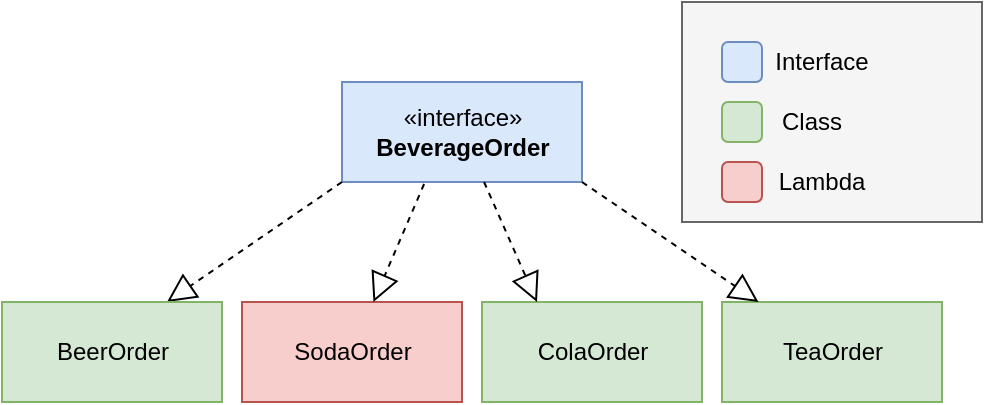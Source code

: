 <mxfile version="14.9.7" type="device"><diagram id="-R7vkrmUvVen9mCElHBk" name="Page-1"><mxGraphModel dx="2062" dy="1072" grid="1" gridSize="10" guides="1" tooltips="1" connect="1" arrows="1" fold="1" page="1" pageScale="1" pageWidth="850" pageHeight="1100" math="0" shadow="0"><root><mxCell id="0"/><mxCell id="1" parent="0"/><mxCell id="bcC4uq6AowfDv3pyEYOw-1" value="«interface»&lt;br&gt;&lt;b&gt;BeverageOrder&lt;/b&gt;" style="html=1;fillColor=#dae8fc;strokeColor=#6c8ebf;" parent="1" vertex="1"><mxGeometry x="370" y="130" width="120" height="50" as="geometry"/></mxCell><mxCell id="bcC4uq6AowfDv3pyEYOw-4" value="Beer" style="html=1;" parent="1" vertex="1"><mxGeometry x="200" y="240" width="110" height="50" as="geometry"/></mxCell><mxCell id="bcC4uq6AowfDv3pyEYOw-5" value="ColaOrder" style="html=1;fillColor=#d5e8d4;strokeColor=#82b366;" parent="1" vertex="1"><mxGeometry x="440" y="240" width="110" height="50" as="geometry"/></mxCell><mxCell id="bcC4uq6AowfDv3pyEYOw-6" value="SodaOrder" style="html=1;fillColor=#f8cecc;strokeColor=#b85450;" parent="1" vertex="1"><mxGeometry x="320" y="240" width="110" height="50" as="geometry"/></mxCell><mxCell id="bcC4uq6AowfDv3pyEYOw-9" value="TeaOrder" style="html=1;fillColor=#d5e8d4;strokeColor=#82b366;" parent="1" vertex="1"><mxGeometry x="560" y="240" width="110" height="50" as="geometry"/></mxCell><mxCell id="bcC4uq6AowfDv3pyEYOw-11" value="" style="endArrow=block;dashed=1;endFill=0;endSize=12;html=1;exitX=0;exitY=1;exitDx=0;exitDy=0;entryX=0.75;entryY=0;entryDx=0;entryDy=0;" parent="1" source="bcC4uq6AowfDv3pyEYOw-1" target="bcC4uq6AowfDv3pyEYOw-21" edge="1"><mxGeometry width="160" relative="1" as="geometry"><mxPoint x="480" y="420" as="sourcePoint"/><mxPoint x="460" y="100" as="targetPoint"/></mxGeometry></mxCell><mxCell id="bcC4uq6AowfDv3pyEYOw-12" value="" style="endArrow=block;dashed=1;endFill=0;endSize=12;html=1;exitX=1;exitY=1;exitDx=0;exitDy=0;" parent="1" source="bcC4uq6AowfDv3pyEYOw-1" target="bcC4uq6AowfDv3pyEYOw-9" edge="1"><mxGeometry width="160" relative="1" as="geometry"><mxPoint x="540" y="30" as="sourcePoint"/><mxPoint x="670" y="100" as="targetPoint"/></mxGeometry></mxCell><mxCell id="bcC4uq6AowfDv3pyEYOw-21" value="BeerOrder" style="html=1;fillColor=#d5e8d4;strokeColor=#82b366;" parent="1" vertex="1"><mxGeometry x="200" y="240" width="110" height="50" as="geometry"/></mxCell><mxCell id="bcC4uq6AowfDv3pyEYOw-35" value="" style="group" parent="1" vertex="1" connectable="0"><mxGeometry x="540" y="90" width="150" height="110" as="geometry"/></mxCell><mxCell id="bcC4uq6AowfDv3pyEYOw-34" value="" style="rounded=0;whiteSpace=wrap;html=1;fillColor=#f5f5f5;strokeColor=#666666;fontColor=#333333;" parent="bcC4uq6AowfDv3pyEYOw-35" vertex="1"><mxGeometry width="150" height="110" as="geometry"/></mxCell><mxCell id="bcC4uq6AowfDv3pyEYOw-19" value="" style="rounded=1;whiteSpace=wrap;html=1;fillColor=#dae8fc;strokeColor=#6c8ebf;" parent="bcC4uq6AowfDv3pyEYOw-35" vertex="1"><mxGeometry x="20" y="20" width="20" height="20" as="geometry"/></mxCell><mxCell id="bcC4uq6AowfDv3pyEYOw-23" value="Interface" style="text;html=1;strokeColor=none;fillColor=none;align=center;verticalAlign=middle;whiteSpace=wrap;rounded=0;" parent="bcC4uq6AowfDv3pyEYOw-35" vertex="1"><mxGeometry x="50" y="20" width="40" height="20" as="geometry"/></mxCell><mxCell id="bcC4uq6AowfDv3pyEYOw-30" value="" style="rounded=1;whiteSpace=wrap;html=1;fillColor=#d5e8d4;strokeColor=#82b366;" parent="bcC4uq6AowfDv3pyEYOw-35" vertex="1"><mxGeometry x="20" y="50" width="20" height="20" as="geometry"/></mxCell><mxCell id="bcC4uq6AowfDv3pyEYOw-31" value="Class" style="text;html=1;strokeColor=none;fillColor=none;align=center;verticalAlign=middle;whiteSpace=wrap;rounded=0;" parent="bcC4uq6AowfDv3pyEYOw-35" vertex="1"><mxGeometry x="40" y="50" width="50" height="20" as="geometry"/></mxCell><mxCell id="bcC4uq6AowfDv3pyEYOw-32" value="" style="rounded=1;whiteSpace=wrap;html=1;fillColor=#f8cecc;strokeColor=#b85450;" parent="bcC4uq6AowfDv3pyEYOw-35" vertex="1"><mxGeometry x="20" y="80" width="20" height="20" as="geometry"/></mxCell><mxCell id="bcC4uq6AowfDv3pyEYOw-33" value="Lambda" style="text;html=1;strokeColor=none;fillColor=none;align=center;verticalAlign=middle;whiteSpace=wrap;rounded=0;" parent="bcC4uq6AowfDv3pyEYOw-35" vertex="1"><mxGeometry x="50" y="80" width="40" height="20" as="geometry"/></mxCell><mxCell id="U4A_FjhQwm4W4XOTwXHH-2" value="" style="endArrow=block;dashed=1;endFill=0;endSize=12;html=1;exitX=0.342;exitY=1.02;exitDx=0;exitDy=0;exitPerimeter=0;" parent="1" source="bcC4uq6AowfDv3pyEYOw-1" edge="1" target="bcC4uq6AowfDv3pyEYOw-6"><mxGeometry width="160" relative="1" as="geometry"><mxPoint x="560" y="400" as="sourcePoint"/><mxPoint x="380" y="250" as="targetPoint"/></mxGeometry></mxCell><mxCell id="U4A_FjhQwm4W4XOTwXHH-3" value="" style="endArrow=block;dashed=1;endFill=0;endSize=12;html=1;entryX=0.25;entryY=0;entryDx=0;entryDy=0;" parent="1" source="bcC4uq6AowfDv3pyEYOw-1" target="bcC4uq6AowfDv3pyEYOw-5" edge="1"><mxGeometry width="160" relative="1" as="geometry"><mxPoint x="421.04" y="191" as="sourcePoint"/><mxPoint x="390" y="260" as="targetPoint"/></mxGeometry></mxCell></root></mxGraphModel></diagram></mxfile>